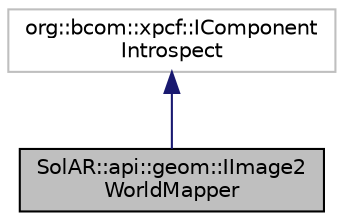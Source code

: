 digraph "SolAR::api::geom::IImage2WorldMapper"
{
 // LATEX_PDF_SIZE
  edge [fontname="Helvetica",fontsize="10",labelfontname="Helvetica",labelfontsize="10"];
  node [fontname="Helvetica",fontsize="10",shape=record];
  Node1 [label="SolAR::api::geom::IImage2\lWorldMapper",height=0.2,width=0.4,color="black", fillcolor="grey75", style="filled", fontcolor="black",tooltip="Maps 2D points to a 3D world coordinate system. For example, this method can map the 4 corners of a m..."];
  Node2 -> Node1 [dir="back",color="midnightblue",fontsize="10",style="solid",fontname="Helvetica"];
  Node2 [label="org::bcom::xpcf::IComponent\lIntrospect",height=0.2,width=0.4,color="grey75", fillcolor="white", style="filled",tooltip=" "];
}
